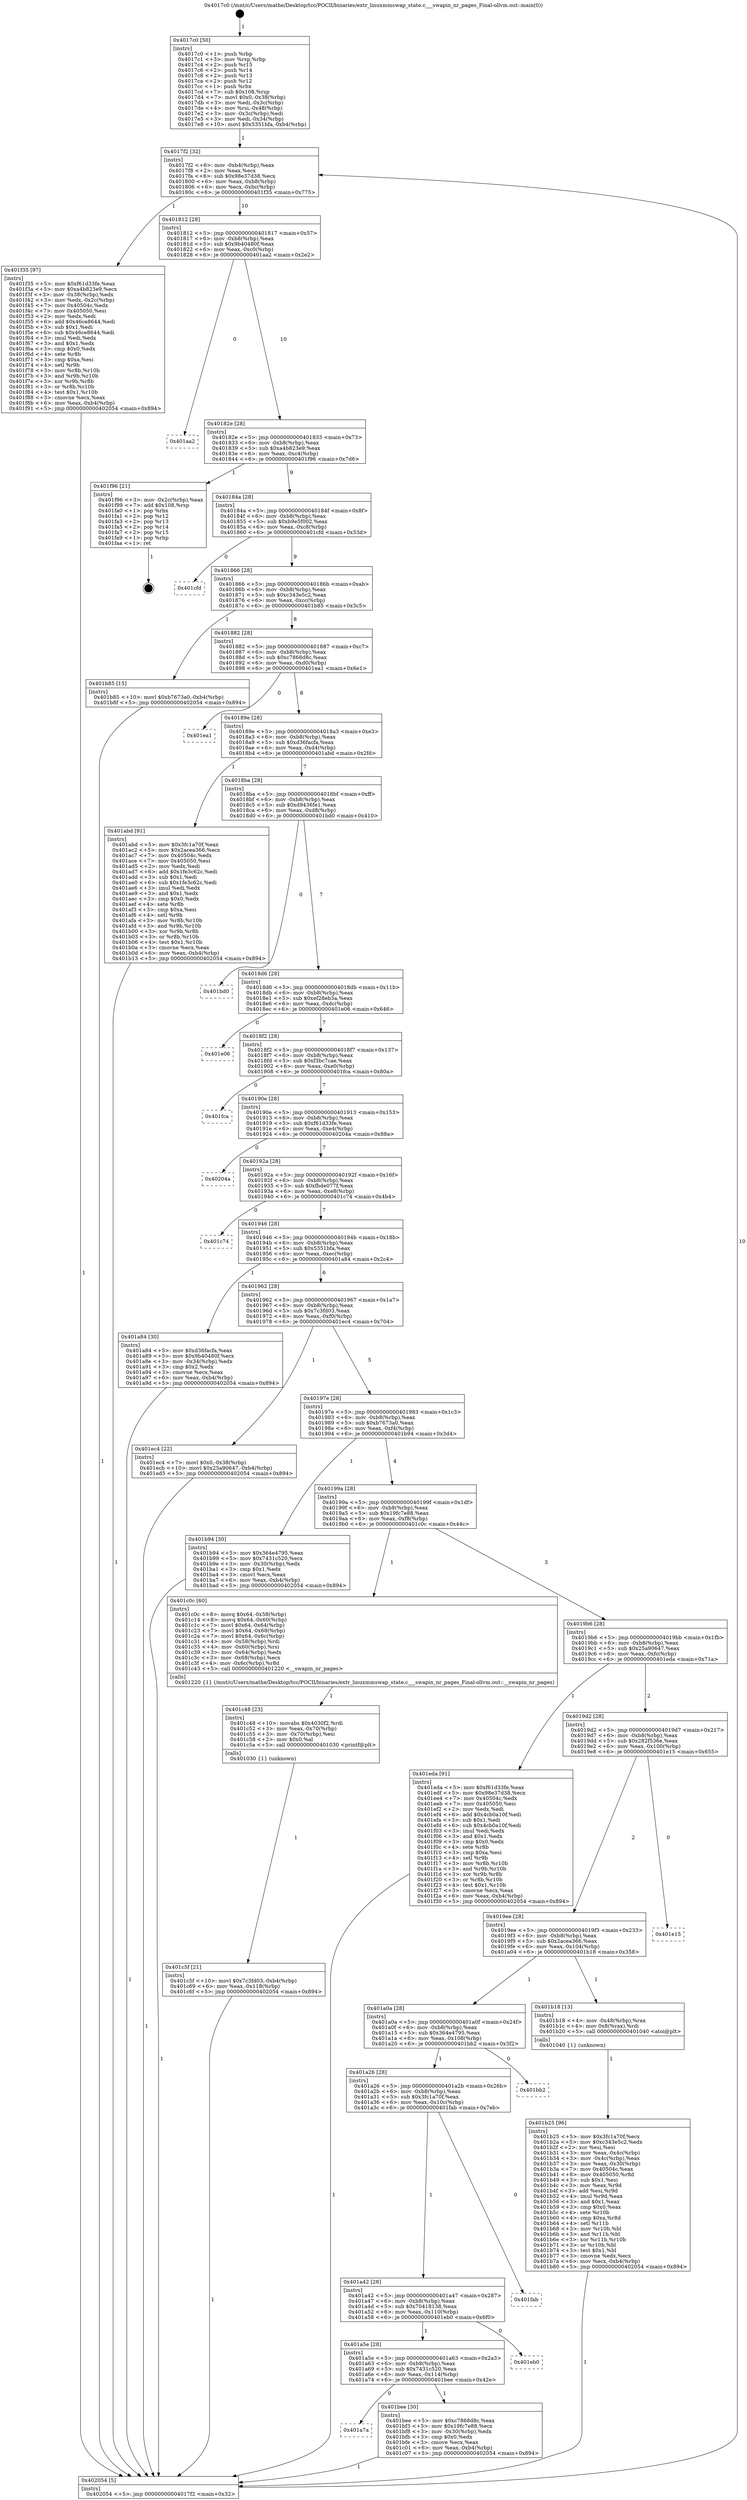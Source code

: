 digraph "0x4017c0" {
  label = "0x4017c0 (/mnt/c/Users/mathe/Desktop/tcc/POCII/binaries/extr_linuxmmswap_state.c___swapin_nr_pages_Final-ollvm.out::main(0))"
  labelloc = "t"
  node[shape=record]

  Entry [label="",width=0.3,height=0.3,shape=circle,fillcolor=black,style=filled]
  "0x4017f2" [label="{
     0x4017f2 [32]\l
     | [instrs]\l
     &nbsp;&nbsp;0x4017f2 \<+6\>: mov -0xb4(%rbp),%eax\l
     &nbsp;&nbsp;0x4017f8 \<+2\>: mov %eax,%ecx\l
     &nbsp;&nbsp;0x4017fa \<+6\>: sub $0x98e37d38,%ecx\l
     &nbsp;&nbsp;0x401800 \<+6\>: mov %eax,-0xb8(%rbp)\l
     &nbsp;&nbsp;0x401806 \<+6\>: mov %ecx,-0xbc(%rbp)\l
     &nbsp;&nbsp;0x40180c \<+6\>: je 0000000000401f35 \<main+0x775\>\l
  }"]
  "0x401f35" [label="{
     0x401f35 [97]\l
     | [instrs]\l
     &nbsp;&nbsp;0x401f35 \<+5\>: mov $0xf61d33fe,%eax\l
     &nbsp;&nbsp;0x401f3a \<+5\>: mov $0xa4b823e9,%ecx\l
     &nbsp;&nbsp;0x401f3f \<+3\>: mov -0x38(%rbp),%edx\l
     &nbsp;&nbsp;0x401f42 \<+3\>: mov %edx,-0x2c(%rbp)\l
     &nbsp;&nbsp;0x401f45 \<+7\>: mov 0x40504c,%edx\l
     &nbsp;&nbsp;0x401f4c \<+7\>: mov 0x405050,%esi\l
     &nbsp;&nbsp;0x401f53 \<+2\>: mov %edx,%edi\l
     &nbsp;&nbsp;0x401f55 \<+6\>: add $0x46ce8644,%edi\l
     &nbsp;&nbsp;0x401f5b \<+3\>: sub $0x1,%edi\l
     &nbsp;&nbsp;0x401f5e \<+6\>: sub $0x46ce8644,%edi\l
     &nbsp;&nbsp;0x401f64 \<+3\>: imul %edi,%edx\l
     &nbsp;&nbsp;0x401f67 \<+3\>: and $0x1,%edx\l
     &nbsp;&nbsp;0x401f6a \<+3\>: cmp $0x0,%edx\l
     &nbsp;&nbsp;0x401f6d \<+4\>: sete %r8b\l
     &nbsp;&nbsp;0x401f71 \<+3\>: cmp $0xa,%esi\l
     &nbsp;&nbsp;0x401f74 \<+4\>: setl %r9b\l
     &nbsp;&nbsp;0x401f78 \<+3\>: mov %r8b,%r10b\l
     &nbsp;&nbsp;0x401f7b \<+3\>: and %r9b,%r10b\l
     &nbsp;&nbsp;0x401f7e \<+3\>: xor %r9b,%r8b\l
     &nbsp;&nbsp;0x401f81 \<+3\>: or %r8b,%r10b\l
     &nbsp;&nbsp;0x401f84 \<+4\>: test $0x1,%r10b\l
     &nbsp;&nbsp;0x401f88 \<+3\>: cmovne %ecx,%eax\l
     &nbsp;&nbsp;0x401f8b \<+6\>: mov %eax,-0xb4(%rbp)\l
     &nbsp;&nbsp;0x401f91 \<+5\>: jmp 0000000000402054 \<main+0x894\>\l
  }"]
  "0x401812" [label="{
     0x401812 [28]\l
     | [instrs]\l
     &nbsp;&nbsp;0x401812 \<+5\>: jmp 0000000000401817 \<main+0x57\>\l
     &nbsp;&nbsp;0x401817 \<+6\>: mov -0xb8(%rbp),%eax\l
     &nbsp;&nbsp;0x40181d \<+5\>: sub $0x9b40480f,%eax\l
     &nbsp;&nbsp;0x401822 \<+6\>: mov %eax,-0xc0(%rbp)\l
     &nbsp;&nbsp;0x401828 \<+6\>: je 0000000000401aa2 \<main+0x2e2\>\l
  }"]
  Exit [label="",width=0.3,height=0.3,shape=circle,fillcolor=black,style=filled,peripheries=2]
  "0x401aa2" [label="{
     0x401aa2\l
  }", style=dashed]
  "0x40182e" [label="{
     0x40182e [28]\l
     | [instrs]\l
     &nbsp;&nbsp;0x40182e \<+5\>: jmp 0000000000401833 \<main+0x73\>\l
     &nbsp;&nbsp;0x401833 \<+6\>: mov -0xb8(%rbp),%eax\l
     &nbsp;&nbsp;0x401839 \<+5\>: sub $0xa4b823e9,%eax\l
     &nbsp;&nbsp;0x40183e \<+6\>: mov %eax,-0xc4(%rbp)\l
     &nbsp;&nbsp;0x401844 \<+6\>: je 0000000000401f96 \<main+0x7d6\>\l
  }"]
  "0x401c5f" [label="{
     0x401c5f [21]\l
     | [instrs]\l
     &nbsp;&nbsp;0x401c5f \<+10\>: movl $0x7c3fd03,-0xb4(%rbp)\l
     &nbsp;&nbsp;0x401c69 \<+6\>: mov %eax,-0x118(%rbp)\l
     &nbsp;&nbsp;0x401c6f \<+5\>: jmp 0000000000402054 \<main+0x894\>\l
  }"]
  "0x401f96" [label="{
     0x401f96 [21]\l
     | [instrs]\l
     &nbsp;&nbsp;0x401f96 \<+3\>: mov -0x2c(%rbp),%eax\l
     &nbsp;&nbsp;0x401f99 \<+7\>: add $0x108,%rsp\l
     &nbsp;&nbsp;0x401fa0 \<+1\>: pop %rbx\l
     &nbsp;&nbsp;0x401fa1 \<+2\>: pop %r12\l
     &nbsp;&nbsp;0x401fa3 \<+2\>: pop %r13\l
     &nbsp;&nbsp;0x401fa5 \<+2\>: pop %r14\l
     &nbsp;&nbsp;0x401fa7 \<+2\>: pop %r15\l
     &nbsp;&nbsp;0x401fa9 \<+1\>: pop %rbp\l
     &nbsp;&nbsp;0x401faa \<+1\>: ret\l
  }"]
  "0x40184a" [label="{
     0x40184a [28]\l
     | [instrs]\l
     &nbsp;&nbsp;0x40184a \<+5\>: jmp 000000000040184f \<main+0x8f\>\l
     &nbsp;&nbsp;0x40184f \<+6\>: mov -0xb8(%rbp),%eax\l
     &nbsp;&nbsp;0x401855 \<+5\>: sub $0xb9e5f002,%eax\l
     &nbsp;&nbsp;0x40185a \<+6\>: mov %eax,-0xc8(%rbp)\l
     &nbsp;&nbsp;0x401860 \<+6\>: je 0000000000401cfd \<main+0x53d\>\l
  }"]
  "0x401c48" [label="{
     0x401c48 [23]\l
     | [instrs]\l
     &nbsp;&nbsp;0x401c48 \<+10\>: movabs $0x4030f2,%rdi\l
     &nbsp;&nbsp;0x401c52 \<+3\>: mov %eax,-0x70(%rbp)\l
     &nbsp;&nbsp;0x401c55 \<+3\>: mov -0x70(%rbp),%esi\l
     &nbsp;&nbsp;0x401c58 \<+2\>: mov $0x0,%al\l
     &nbsp;&nbsp;0x401c5a \<+5\>: call 0000000000401030 \<printf@plt\>\l
     | [calls]\l
     &nbsp;&nbsp;0x401030 \{1\} (unknown)\l
  }"]
  "0x401cfd" [label="{
     0x401cfd\l
  }", style=dashed]
  "0x401866" [label="{
     0x401866 [28]\l
     | [instrs]\l
     &nbsp;&nbsp;0x401866 \<+5\>: jmp 000000000040186b \<main+0xab\>\l
     &nbsp;&nbsp;0x40186b \<+6\>: mov -0xb8(%rbp),%eax\l
     &nbsp;&nbsp;0x401871 \<+5\>: sub $0xc343e5c2,%eax\l
     &nbsp;&nbsp;0x401876 \<+6\>: mov %eax,-0xcc(%rbp)\l
     &nbsp;&nbsp;0x40187c \<+6\>: je 0000000000401b85 \<main+0x3c5\>\l
  }"]
  "0x401a7a" [label="{
     0x401a7a\l
  }", style=dashed]
  "0x401b85" [label="{
     0x401b85 [15]\l
     | [instrs]\l
     &nbsp;&nbsp;0x401b85 \<+10\>: movl $0xb7673a0,-0xb4(%rbp)\l
     &nbsp;&nbsp;0x401b8f \<+5\>: jmp 0000000000402054 \<main+0x894\>\l
  }"]
  "0x401882" [label="{
     0x401882 [28]\l
     | [instrs]\l
     &nbsp;&nbsp;0x401882 \<+5\>: jmp 0000000000401887 \<main+0xc7\>\l
     &nbsp;&nbsp;0x401887 \<+6\>: mov -0xb8(%rbp),%eax\l
     &nbsp;&nbsp;0x40188d \<+5\>: sub $0xc7868d8c,%eax\l
     &nbsp;&nbsp;0x401892 \<+6\>: mov %eax,-0xd0(%rbp)\l
     &nbsp;&nbsp;0x401898 \<+6\>: je 0000000000401ea1 \<main+0x6e1\>\l
  }"]
  "0x401bee" [label="{
     0x401bee [30]\l
     | [instrs]\l
     &nbsp;&nbsp;0x401bee \<+5\>: mov $0xc7868d8c,%eax\l
     &nbsp;&nbsp;0x401bf3 \<+5\>: mov $0x19fc7e88,%ecx\l
     &nbsp;&nbsp;0x401bf8 \<+3\>: mov -0x30(%rbp),%edx\l
     &nbsp;&nbsp;0x401bfb \<+3\>: cmp $0x0,%edx\l
     &nbsp;&nbsp;0x401bfe \<+3\>: cmove %ecx,%eax\l
     &nbsp;&nbsp;0x401c01 \<+6\>: mov %eax,-0xb4(%rbp)\l
     &nbsp;&nbsp;0x401c07 \<+5\>: jmp 0000000000402054 \<main+0x894\>\l
  }"]
  "0x401ea1" [label="{
     0x401ea1\l
  }", style=dashed]
  "0x40189e" [label="{
     0x40189e [28]\l
     | [instrs]\l
     &nbsp;&nbsp;0x40189e \<+5\>: jmp 00000000004018a3 \<main+0xe3\>\l
     &nbsp;&nbsp;0x4018a3 \<+6\>: mov -0xb8(%rbp),%eax\l
     &nbsp;&nbsp;0x4018a9 \<+5\>: sub $0xd36facfa,%eax\l
     &nbsp;&nbsp;0x4018ae \<+6\>: mov %eax,-0xd4(%rbp)\l
     &nbsp;&nbsp;0x4018b4 \<+6\>: je 0000000000401abd \<main+0x2fd\>\l
  }"]
  "0x401a5e" [label="{
     0x401a5e [28]\l
     | [instrs]\l
     &nbsp;&nbsp;0x401a5e \<+5\>: jmp 0000000000401a63 \<main+0x2a3\>\l
     &nbsp;&nbsp;0x401a63 \<+6\>: mov -0xb8(%rbp),%eax\l
     &nbsp;&nbsp;0x401a69 \<+5\>: sub $0x7431c520,%eax\l
     &nbsp;&nbsp;0x401a6e \<+6\>: mov %eax,-0x114(%rbp)\l
     &nbsp;&nbsp;0x401a74 \<+6\>: je 0000000000401bee \<main+0x42e\>\l
  }"]
  "0x401abd" [label="{
     0x401abd [91]\l
     | [instrs]\l
     &nbsp;&nbsp;0x401abd \<+5\>: mov $0x3fc1a70f,%eax\l
     &nbsp;&nbsp;0x401ac2 \<+5\>: mov $0x2acea366,%ecx\l
     &nbsp;&nbsp;0x401ac7 \<+7\>: mov 0x40504c,%edx\l
     &nbsp;&nbsp;0x401ace \<+7\>: mov 0x405050,%esi\l
     &nbsp;&nbsp;0x401ad5 \<+2\>: mov %edx,%edi\l
     &nbsp;&nbsp;0x401ad7 \<+6\>: add $0x1fe3c62c,%edi\l
     &nbsp;&nbsp;0x401add \<+3\>: sub $0x1,%edi\l
     &nbsp;&nbsp;0x401ae0 \<+6\>: sub $0x1fe3c62c,%edi\l
     &nbsp;&nbsp;0x401ae6 \<+3\>: imul %edi,%edx\l
     &nbsp;&nbsp;0x401ae9 \<+3\>: and $0x1,%edx\l
     &nbsp;&nbsp;0x401aec \<+3\>: cmp $0x0,%edx\l
     &nbsp;&nbsp;0x401aef \<+4\>: sete %r8b\l
     &nbsp;&nbsp;0x401af3 \<+3\>: cmp $0xa,%esi\l
     &nbsp;&nbsp;0x401af6 \<+4\>: setl %r9b\l
     &nbsp;&nbsp;0x401afa \<+3\>: mov %r8b,%r10b\l
     &nbsp;&nbsp;0x401afd \<+3\>: and %r9b,%r10b\l
     &nbsp;&nbsp;0x401b00 \<+3\>: xor %r9b,%r8b\l
     &nbsp;&nbsp;0x401b03 \<+3\>: or %r8b,%r10b\l
     &nbsp;&nbsp;0x401b06 \<+4\>: test $0x1,%r10b\l
     &nbsp;&nbsp;0x401b0a \<+3\>: cmovne %ecx,%eax\l
     &nbsp;&nbsp;0x401b0d \<+6\>: mov %eax,-0xb4(%rbp)\l
     &nbsp;&nbsp;0x401b13 \<+5\>: jmp 0000000000402054 \<main+0x894\>\l
  }"]
  "0x4018ba" [label="{
     0x4018ba [28]\l
     | [instrs]\l
     &nbsp;&nbsp;0x4018ba \<+5\>: jmp 00000000004018bf \<main+0xff\>\l
     &nbsp;&nbsp;0x4018bf \<+6\>: mov -0xb8(%rbp),%eax\l
     &nbsp;&nbsp;0x4018c5 \<+5\>: sub $0xd9436fe1,%eax\l
     &nbsp;&nbsp;0x4018ca \<+6\>: mov %eax,-0xd8(%rbp)\l
     &nbsp;&nbsp;0x4018d0 \<+6\>: je 0000000000401bd0 \<main+0x410\>\l
  }"]
  "0x401eb0" [label="{
     0x401eb0\l
  }", style=dashed]
  "0x401bd0" [label="{
     0x401bd0\l
  }", style=dashed]
  "0x4018d6" [label="{
     0x4018d6 [28]\l
     | [instrs]\l
     &nbsp;&nbsp;0x4018d6 \<+5\>: jmp 00000000004018db \<main+0x11b\>\l
     &nbsp;&nbsp;0x4018db \<+6\>: mov -0xb8(%rbp),%eax\l
     &nbsp;&nbsp;0x4018e1 \<+5\>: sub $0xef28eb3a,%eax\l
     &nbsp;&nbsp;0x4018e6 \<+6\>: mov %eax,-0xdc(%rbp)\l
     &nbsp;&nbsp;0x4018ec \<+6\>: je 0000000000401e06 \<main+0x646\>\l
  }"]
  "0x401a42" [label="{
     0x401a42 [28]\l
     | [instrs]\l
     &nbsp;&nbsp;0x401a42 \<+5\>: jmp 0000000000401a47 \<main+0x287\>\l
     &nbsp;&nbsp;0x401a47 \<+6\>: mov -0xb8(%rbp),%eax\l
     &nbsp;&nbsp;0x401a4d \<+5\>: sub $0x70418138,%eax\l
     &nbsp;&nbsp;0x401a52 \<+6\>: mov %eax,-0x110(%rbp)\l
     &nbsp;&nbsp;0x401a58 \<+6\>: je 0000000000401eb0 \<main+0x6f0\>\l
  }"]
  "0x401e06" [label="{
     0x401e06\l
  }", style=dashed]
  "0x4018f2" [label="{
     0x4018f2 [28]\l
     | [instrs]\l
     &nbsp;&nbsp;0x4018f2 \<+5\>: jmp 00000000004018f7 \<main+0x137\>\l
     &nbsp;&nbsp;0x4018f7 \<+6\>: mov -0xb8(%rbp),%eax\l
     &nbsp;&nbsp;0x4018fd \<+5\>: sub $0xf3bc7cae,%eax\l
     &nbsp;&nbsp;0x401902 \<+6\>: mov %eax,-0xe0(%rbp)\l
     &nbsp;&nbsp;0x401908 \<+6\>: je 0000000000401fca \<main+0x80a\>\l
  }"]
  "0x401fab" [label="{
     0x401fab\l
  }", style=dashed]
  "0x401fca" [label="{
     0x401fca\l
  }", style=dashed]
  "0x40190e" [label="{
     0x40190e [28]\l
     | [instrs]\l
     &nbsp;&nbsp;0x40190e \<+5\>: jmp 0000000000401913 \<main+0x153\>\l
     &nbsp;&nbsp;0x401913 \<+6\>: mov -0xb8(%rbp),%eax\l
     &nbsp;&nbsp;0x401919 \<+5\>: sub $0xf61d33fe,%eax\l
     &nbsp;&nbsp;0x40191e \<+6\>: mov %eax,-0xe4(%rbp)\l
     &nbsp;&nbsp;0x401924 \<+6\>: je 000000000040204a \<main+0x88a\>\l
  }"]
  "0x401a26" [label="{
     0x401a26 [28]\l
     | [instrs]\l
     &nbsp;&nbsp;0x401a26 \<+5\>: jmp 0000000000401a2b \<main+0x26b\>\l
     &nbsp;&nbsp;0x401a2b \<+6\>: mov -0xb8(%rbp),%eax\l
     &nbsp;&nbsp;0x401a31 \<+5\>: sub $0x3fc1a70f,%eax\l
     &nbsp;&nbsp;0x401a36 \<+6\>: mov %eax,-0x10c(%rbp)\l
     &nbsp;&nbsp;0x401a3c \<+6\>: je 0000000000401fab \<main+0x7eb\>\l
  }"]
  "0x40204a" [label="{
     0x40204a\l
  }", style=dashed]
  "0x40192a" [label="{
     0x40192a [28]\l
     | [instrs]\l
     &nbsp;&nbsp;0x40192a \<+5\>: jmp 000000000040192f \<main+0x16f\>\l
     &nbsp;&nbsp;0x40192f \<+6\>: mov -0xb8(%rbp),%eax\l
     &nbsp;&nbsp;0x401935 \<+5\>: sub $0xfbde077f,%eax\l
     &nbsp;&nbsp;0x40193a \<+6\>: mov %eax,-0xe8(%rbp)\l
     &nbsp;&nbsp;0x401940 \<+6\>: je 0000000000401c74 \<main+0x4b4\>\l
  }"]
  "0x401bb2" [label="{
     0x401bb2\l
  }", style=dashed]
  "0x401c74" [label="{
     0x401c74\l
  }", style=dashed]
  "0x401946" [label="{
     0x401946 [28]\l
     | [instrs]\l
     &nbsp;&nbsp;0x401946 \<+5\>: jmp 000000000040194b \<main+0x18b\>\l
     &nbsp;&nbsp;0x40194b \<+6\>: mov -0xb8(%rbp),%eax\l
     &nbsp;&nbsp;0x401951 \<+5\>: sub $0x5351bfa,%eax\l
     &nbsp;&nbsp;0x401956 \<+6\>: mov %eax,-0xec(%rbp)\l
     &nbsp;&nbsp;0x40195c \<+6\>: je 0000000000401a84 \<main+0x2c4\>\l
  }"]
  "0x401b25" [label="{
     0x401b25 [96]\l
     | [instrs]\l
     &nbsp;&nbsp;0x401b25 \<+5\>: mov $0x3fc1a70f,%ecx\l
     &nbsp;&nbsp;0x401b2a \<+5\>: mov $0xc343e5c2,%edx\l
     &nbsp;&nbsp;0x401b2f \<+2\>: xor %esi,%esi\l
     &nbsp;&nbsp;0x401b31 \<+3\>: mov %eax,-0x4c(%rbp)\l
     &nbsp;&nbsp;0x401b34 \<+3\>: mov -0x4c(%rbp),%eax\l
     &nbsp;&nbsp;0x401b37 \<+3\>: mov %eax,-0x30(%rbp)\l
     &nbsp;&nbsp;0x401b3a \<+7\>: mov 0x40504c,%eax\l
     &nbsp;&nbsp;0x401b41 \<+8\>: mov 0x405050,%r8d\l
     &nbsp;&nbsp;0x401b49 \<+3\>: sub $0x1,%esi\l
     &nbsp;&nbsp;0x401b4c \<+3\>: mov %eax,%r9d\l
     &nbsp;&nbsp;0x401b4f \<+3\>: add %esi,%r9d\l
     &nbsp;&nbsp;0x401b52 \<+4\>: imul %r9d,%eax\l
     &nbsp;&nbsp;0x401b56 \<+3\>: and $0x1,%eax\l
     &nbsp;&nbsp;0x401b59 \<+3\>: cmp $0x0,%eax\l
     &nbsp;&nbsp;0x401b5c \<+4\>: sete %r10b\l
     &nbsp;&nbsp;0x401b60 \<+4\>: cmp $0xa,%r8d\l
     &nbsp;&nbsp;0x401b64 \<+4\>: setl %r11b\l
     &nbsp;&nbsp;0x401b68 \<+3\>: mov %r10b,%bl\l
     &nbsp;&nbsp;0x401b6b \<+3\>: and %r11b,%bl\l
     &nbsp;&nbsp;0x401b6e \<+3\>: xor %r11b,%r10b\l
     &nbsp;&nbsp;0x401b71 \<+3\>: or %r10b,%bl\l
     &nbsp;&nbsp;0x401b74 \<+3\>: test $0x1,%bl\l
     &nbsp;&nbsp;0x401b77 \<+3\>: cmovne %edx,%ecx\l
     &nbsp;&nbsp;0x401b7a \<+6\>: mov %ecx,-0xb4(%rbp)\l
     &nbsp;&nbsp;0x401b80 \<+5\>: jmp 0000000000402054 \<main+0x894\>\l
  }"]
  "0x401a84" [label="{
     0x401a84 [30]\l
     | [instrs]\l
     &nbsp;&nbsp;0x401a84 \<+5\>: mov $0xd36facfa,%eax\l
     &nbsp;&nbsp;0x401a89 \<+5\>: mov $0x9b40480f,%ecx\l
     &nbsp;&nbsp;0x401a8e \<+3\>: mov -0x34(%rbp),%edx\l
     &nbsp;&nbsp;0x401a91 \<+3\>: cmp $0x2,%edx\l
     &nbsp;&nbsp;0x401a94 \<+3\>: cmovne %ecx,%eax\l
     &nbsp;&nbsp;0x401a97 \<+6\>: mov %eax,-0xb4(%rbp)\l
     &nbsp;&nbsp;0x401a9d \<+5\>: jmp 0000000000402054 \<main+0x894\>\l
  }"]
  "0x401962" [label="{
     0x401962 [28]\l
     | [instrs]\l
     &nbsp;&nbsp;0x401962 \<+5\>: jmp 0000000000401967 \<main+0x1a7\>\l
     &nbsp;&nbsp;0x401967 \<+6\>: mov -0xb8(%rbp),%eax\l
     &nbsp;&nbsp;0x40196d \<+5\>: sub $0x7c3fd03,%eax\l
     &nbsp;&nbsp;0x401972 \<+6\>: mov %eax,-0xf0(%rbp)\l
     &nbsp;&nbsp;0x401978 \<+6\>: je 0000000000401ec4 \<main+0x704\>\l
  }"]
  "0x402054" [label="{
     0x402054 [5]\l
     | [instrs]\l
     &nbsp;&nbsp;0x402054 \<+5\>: jmp 00000000004017f2 \<main+0x32\>\l
  }"]
  "0x4017c0" [label="{
     0x4017c0 [50]\l
     | [instrs]\l
     &nbsp;&nbsp;0x4017c0 \<+1\>: push %rbp\l
     &nbsp;&nbsp;0x4017c1 \<+3\>: mov %rsp,%rbp\l
     &nbsp;&nbsp;0x4017c4 \<+2\>: push %r15\l
     &nbsp;&nbsp;0x4017c6 \<+2\>: push %r14\l
     &nbsp;&nbsp;0x4017c8 \<+2\>: push %r13\l
     &nbsp;&nbsp;0x4017ca \<+2\>: push %r12\l
     &nbsp;&nbsp;0x4017cc \<+1\>: push %rbx\l
     &nbsp;&nbsp;0x4017cd \<+7\>: sub $0x108,%rsp\l
     &nbsp;&nbsp;0x4017d4 \<+7\>: movl $0x0,-0x38(%rbp)\l
     &nbsp;&nbsp;0x4017db \<+3\>: mov %edi,-0x3c(%rbp)\l
     &nbsp;&nbsp;0x4017de \<+4\>: mov %rsi,-0x48(%rbp)\l
     &nbsp;&nbsp;0x4017e2 \<+3\>: mov -0x3c(%rbp),%edi\l
     &nbsp;&nbsp;0x4017e5 \<+3\>: mov %edi,-0x34(%rbp)\l
     &nbsp;&nbsp;0x4017e8 \<+10\>: movl $0x5351bfa,-0xb4(%rbp)\l
  }"]
  "0x401a0a" [label="{
     0x401a0a [28]\l
     | [instrs]\l
     &nbsp;&nbsp;0x401a0a \<+5\>: jmp 0000000000401a0f \<main+0x24f\>\l
     &nbsp;&nbsp;0x401a0f \<+6\>: mov -0xb8(%rbp),%eax\l
     &nbsp;&nbsp;0x401a15 \<+5\>: sub $0x364e4795,%eax\l
     &nbsp;&nbsp;0x401a1a \<+6\>: mov %eax,-0x108(%rbp)\l
     &nbsp;&nbsp;0x401a20 \<+6\>: je 0000000000401bb2 \<main+0x3f2\>\l
  }"]
  "0x401ec4" [label="{
     0x401ec4 [22]\l
     | [instrs]\l
     &nbsp;&nbsp;0x401ec4 \<+7\>: movl $0x0,-0x38(%rbp)\l
     &nbsp;&nbsp;0x401ecb \<+10\>: movl $0x25a90647,-0xb4(%rbp)\l
     &nbsp;&nbsp;0x401ed5 \<+5\>: jmp 0000000000402054 \<main+0x894\>\l
  }"]
  "0x40197e" [label="{
     0x40197e [28]\l
     | [instrs]\l
     &nbsp;&nbsp;0x40197e \<+5\>: jmp 0000000000401983 \<main+0x1c3\>\l
     &nbsp;&nbsp;0x401983 \<+6\>: mov -0xb8(%rbp),%eax\l
     &nbsp;&nbsp;0x401989 \<+5\>: sub $0xb7673a0,%eax\l
     &nbsp;&nbsp;0x40198e \<+6\>: mov %eax,-0xf4(%rbp)\l
     &nbsp;&nbsp;0x401994 \<+6\>: je 0000000000401b94 \<main+0x3d4\>\l
  }"]
  "0x401b18" [label="{
     0x401b18 [13]\l
     | [instrs]\l
     &nbsp;&nbsp;0x401b18 \<+4\>: mov -0x48(%rbp),%rax\l
     &nbsp;&nbsp;0x401b1c \<+4\>: mov 0x8(%rax),%rdi\l
     &nbsp;&nbsp;0x401b20 \<+5\>: call 0000000000401040 \<atoi@plt\>\l
     | [calls]\l
     &nbsp;&nbsp;0x401040 \{1\} (unknown)\l
  }"]
  "0x401b94" [label="{
     0x401b94 [30]\l
     | [instrs]\l
     &nbsp;&nbsp;0x401b94 \<+5\>: mov $0x364e4795,%eax\l
     &nbsp;&nbsp;0x401b99 \<+5\>: mov $0x7431c520,%ecx\l
     &nbsp;&nbsp;0x401b9e \<+3\>: mov -0x30(%rbp),%edx\l
     &nbsp;&nbsp;0x401ba1 \<+3\>: cmp $0x1,%edx\l
     &nbsp;&nbsp;0x401ba4 \<+3\>: cmovl %ecx,%eax\l
     &nbsp;&nbsp;0x401ba7 \<+6\>: mov %eax,-0xb4(%rbp)\l
     &nbsp;&nbsp;0x401bad \<+5\>: jmp 0000000000402054 \<main+0x894\>\l
  }"]
  "0x40199a" [label="{
     0x40199a [28]\l
     | [instrs]\l
     &nbsp;&nbsp;0x40199a \<+5\>: jmp 000000000040199f \<main+0x1df\>\l
     &nbsp;&nbsp;0x40199f \<+6\>: mov -0xb8(%rbp),%eax\l
     &nbsp;&nbsp;0x4019a5 \<+5\>: sub $0x19fc7e88,%eax\l
     &nbsp;&nbsp;0x4019aa \<+6\>: mov %eax,-0xf8(%rbp)\l
     &nbsp;&nbsp;0x4019b0 \<+6\>: je 0000000000401c0c \<main+0x44c\>\l
  }"]
  "0x4019ee" [label="{
     0x4019ee [28]\l
     | [instrs]\l
     &nbsp;&nbsp;0x4019ee \<+5\>: jmp 00000000004019f3 \<main+0x233\>\l
     &nbsp;&nbsp;0x4019f3 \<+6\>: mov -0xb8(%rbp),%eax\l
     &nbsp;&nbsp;0x4019f9 \<+5\>: sub $0x2acea366,%eax\l
     &nbsp;&nbsp;0x4019fe \<+6\>: mov %eax,-0x104(%rbp)\l
     &nbsp;&nbsp;0x401a04 \<+6\>: je 0000000000401b18 \<main+0x358\>\l
  }"]
  "0x401c0c" [label="{
     0x401c0c [60]\l
     | [instrs]\l
     &nbsp;&nbsp;0x401c0c \<+8\>: movq $0x64,-0x58(%rbp)\l
     &nbsp;&nbsp;0x401c14 \<+8\>: movq $0x64,-0x60(%rbp)\l
     &nbsp;&nbsp;0x401c1c \<+7\>: movl $0x64,-0x64(%rbp)\l
     &nbsp;&nbsp;0x401c23 \<+7\>: movl $0x64,-0x68(%rbp)\l
     &nbsp;&nbsp;0x401c2a \<+7\>: movl $0x64,-0x6c(%rbp)\l
     &nbsp;&nbsp;0x401c31 \<+4\>: mov -0x58(%rbp),%rdi\l
     &nbsp;&nbsp;0x401c35 \<+4\>: mov -0x60(%rbp),%rsi\l
     &nbsp;&nbsp;0x401c39 \<+3\>: mov -0x64(%rbp),%edx\l
     &nbsp;&nbsp;0x401c3c \<+3\>: mov -0x68(%rbp),%ecx\l
     &nbsp;&nbsp;0x401c3f \<+4\>: mov -0x6c(%rbp),%r8d\l
     &nbsp;&nbsp;0x401c43 \<+5\>: call 0000000000401220 \<__swapin_nr_pages\>\l
     | [calls]\l
     &nbsp;&nbsp;0x401220 \{1\} (/mnt/c/Users/mathe/Desktop/tcc/POCII/binaries/extr_linuxmmswap_state.c___swapin_nr_pages_Final-ollvm.out::__swapin_nr_pages)\l
  }"]
  "0x4019b6" [label="{
     0x4019b6 [28]\l
     | [instrs]\l
     &nbsp;&nbsp;0x4019b6 \<+5\>: jmp 00000000004019bb \<main+0x1fb\>\l
     &nbsp;&nbsp;0x4019bb \<+6\>: mov -0xb8(%rbp),%eax\l
     &nbsp;&nbsp;0x4019c1 \<+5\>: sub $0x25a90647,%eax\l
     &nbsp;&nbsp;0x4019c6 \<+6\>: mov %eax,-0xfc(%rbp)\l
     &nbsp;&nbsp;0x4019cc \<+6\>: je 0000000000401eda \<main+0x71a\>\l
  }"]
  "0x401e15" [label="{
     0x401e15\l
  }", style=dashed]
  "0x401eda" [label="{
     0x401eda [91]\l
     | [instrs]\l
     &nbsp;&nbsp;0x401eda \<+5\>: mov $0xf61d33fe,%eax\l
     &nbsp;&nbsp;0x401edf \<+5\>: mov $0x98e37d38,%ecx\l
     &nbsp;&nbsp;0x401ee4 \<+7\>: mov 0x40504c,%edx\l
     &nbsp;&nbsp;0x401eeb \<+7\>: mov 0x405050,%esi\l
     &nbsp;&nbsp;0x401ef2 \<+2\>: mov %edx,%edi\l
     &nbsp;&nbsp;0x401ef4 \<+6\>: add $0x4cb0a10f,%edi\l
     &nbsp;&nbsp;0x401efa \<+3\>: sub $0x1,%edi\l
     &nbsp;&nbsp;0x401efd \<+6\>: sub $0x4cb0a10f,%edi\l
     &nbsp;&nbsp;0x401f03 \<+3\>: imul %edi,%edx\l
     &nbsp;&nbsp;0x401f06 \<+3\>: and $0x1,%edx\l
     &nbsp;&nbsp;0x401f09 \<+3\>: cmp $0x0,%edx\l
     &nbsp;&nbsp;0x401f0c \<+4\>: sete %r8b\l
     &nbsp;&nbsp;0x401f10 \<+3\>: cmp $0xa,%esi\l
     &nbsp;&nbsp;0x401f13 \<+4\>: setl %r9b\l
     &nbsp;&nbsp;0x401f17 \<+3\>: mov %r8b,%r10b\l
     &nbsp;&nbsp;0x401f1a \<+3\>: and %r9b,%r10b\l
     &nbsp;&nbsp;0x401f1d \<+3\>: xor %r9b,%r8b\l
     &nbsp;&nbsp;0x401f20 \<+3\>: or %r8b,%r10b\l
     &nbsp;&nbsp;0x401f23 \<+4\>: test $0x1,%r10b\l
     &nbsp;&nbsp;0x401f27 \<+3\>: cmovne %ecx,%eax\l
     &nbsp;&nbsp;0x401f2a \<+6\>: mov %eax,-0xb4(%rbp)\l
     &nbsp;&nbsp;0x401f30 \<+5\>: jmp 0000000000402054 \<main+0x894\>\l
  }"]
  "0x4019d2" [label="{
     0x4019d2 [28]\l
     | [instrs]\l
     &nbsp;&nbsp;0x4019d2 \<+5\>: jmp 00000000004019d7 \<main+0x217\>\l
     &nbsp;&nbsp;0x4019d7 \<+6\>: mov -0xb8(%rbp),%eax\l
     &nbsp;&nbsp;0x4019dd \<+5\>: sub $0x282f536e,%eax\l
     &nbsp;&nbsp;0x4019e2 \<+6\>: mov %eax,-0x100(%rbp)\l
     &nbsp;&nbsp;0x4019e8 \<+6\>: je 0000000000401e15 \<main+0x655\>\l
  }"]
  Entry -> "0x4017c0" [label=" 1"]
  "0x4017f2" -> "0x401f35" [label=" 1"]
  "0x4017f2" -> "0x401812" [label=" 10"]
  "0x401f96" -> Exit [label=" 1"]
  "0x401812" -> "0x401aa2" [label=" 0"]
  "0x401812" -> "0x40182e" [label=" 10"]
  "0x401f35" -> "0x402054" [label=" 1"]
  "0x40182e" -> "0x401f96" [label=" 1"]
  "0x40182e" -> "0x40184a" [label=" 9"]
  "0x401eda" -> "0x402054" [label=" 1"]
  "0x40184a" -> "0x401cfd" [label=" 0"]
  "0x40184a" -> "0x401866" [label=" 9"]
  "0x401ec4" -> "0x402054" [label=" 1"]
  "0x401866" -> "0x401b85" [label=" 1"]
  "0x401866" -> "0x401882" [label=" 8"]
  "0x401c5f" -> "0x402054" [label=" 1"]
  "0x401882" -> "0x401ea1" [label=" 0"]
  "0x401882" -> "0x40189e" [label=" 8"]
  "0x401c48" -> "0x401c5f" [label=" 1"]
  "0x40189e" -> "0x401abd" [label=" 1"]
  "0x40189e" -> "0x4018ba" [label=" 7"]
  "0x401bee" -> "0x402054" [label=" 1"]
  "0x4018ba" -> "0x401bd0" [label=" 0"]
  "0x4018ba" -> "0x4018d6" [label=" 7"]
  "0x401a5e" -> "0x401a7a" [label=" 0"]
  "0x4018d6" -> "0x401e06" [label=" 0"]
  "0x4018d6" -> "0x4018f2" [label=" 7"]
  "0x401c0c" -> "0x401c48" [label=" 1"]
  "0x4018f2" -> "0x401fca" [label=" 0"]
  "0x4018f2" -> "0x40190e" [label=" 7"]
  "0x401a42" -> "0x401a5e" [label=" 1"]
  "0x40190e" -> "0x40204a" [label=" 0"]
  "0x40190e" -> "0x40192a" [label=" 7"]
  "0x401a5e" -> "0x401bee" [label=" 1"]
  "0x40192a" -> "0x401c74" [label=" 0"]
  "0x40192a" -> "0x401946" [label=" 7"]
  "0x401a26" -> "0x401a42" [label=" 1"]
  "0x401946" -> "0x401a84" [label=" 1"]
  "0x401946" -> "0x401962" [label=" 6"]
  "0x401a84" -> "0x402054" [label=" 1"]
  "0x4017c0" -> "0x4017f2" [label=" 1"]
  "0x402054" -> "0x4017f2" [label=" 10"]
  "0x401abd" -> "0x402054" [label=" 1"]
  "0x401a42" -> "0x401eb0" [label=" 0"]
  "0x401962" -> "0x401ec4" [label=" 1"]
  "0x401962" -> "0x40197e" [label=" 5"]
  "0x401a0a" -> "0x401a26" [label=" 1"]
  "0x40197e" -> "0x401b94" [label=" 1"]
  "0x40197e" -> "0x40199a" [label=" 4"]
  "0x401a0a" -> "0x401bb2" [label=" 0"]
  "0x40199a" -> "0x401c0c" [label=" 1"]
  "0x40199a" -> "0x4019b6" [label=" 3"]
  "0x401b94" -> "0x402054" [label=" 1"]
  "0x4019b6" -> "0x401eda" [label=" 1"]
  "0x4019b6" -> "0x4019d2" [label=" 2"]
  "0x401b85" -> "0x402054" [label=" 1"]
  "0x4019d2" -> "0x401e15" [label=" 0"]
  "0x4019d2" -> "0x4019ee" [label=" 2"]
  "0x401a26" -> "0x401fab" [label=" 0"]
  "0x4019ee" -> "0x401b18" [label=" 1"]
  "0x4019ee" -> "0x401a0a" [label=" 1"]
  "0x401b18" -> "0x401b25" [label=" 1"]
  "0x401b25" -> "0x402054" [label=" 1"]
}
